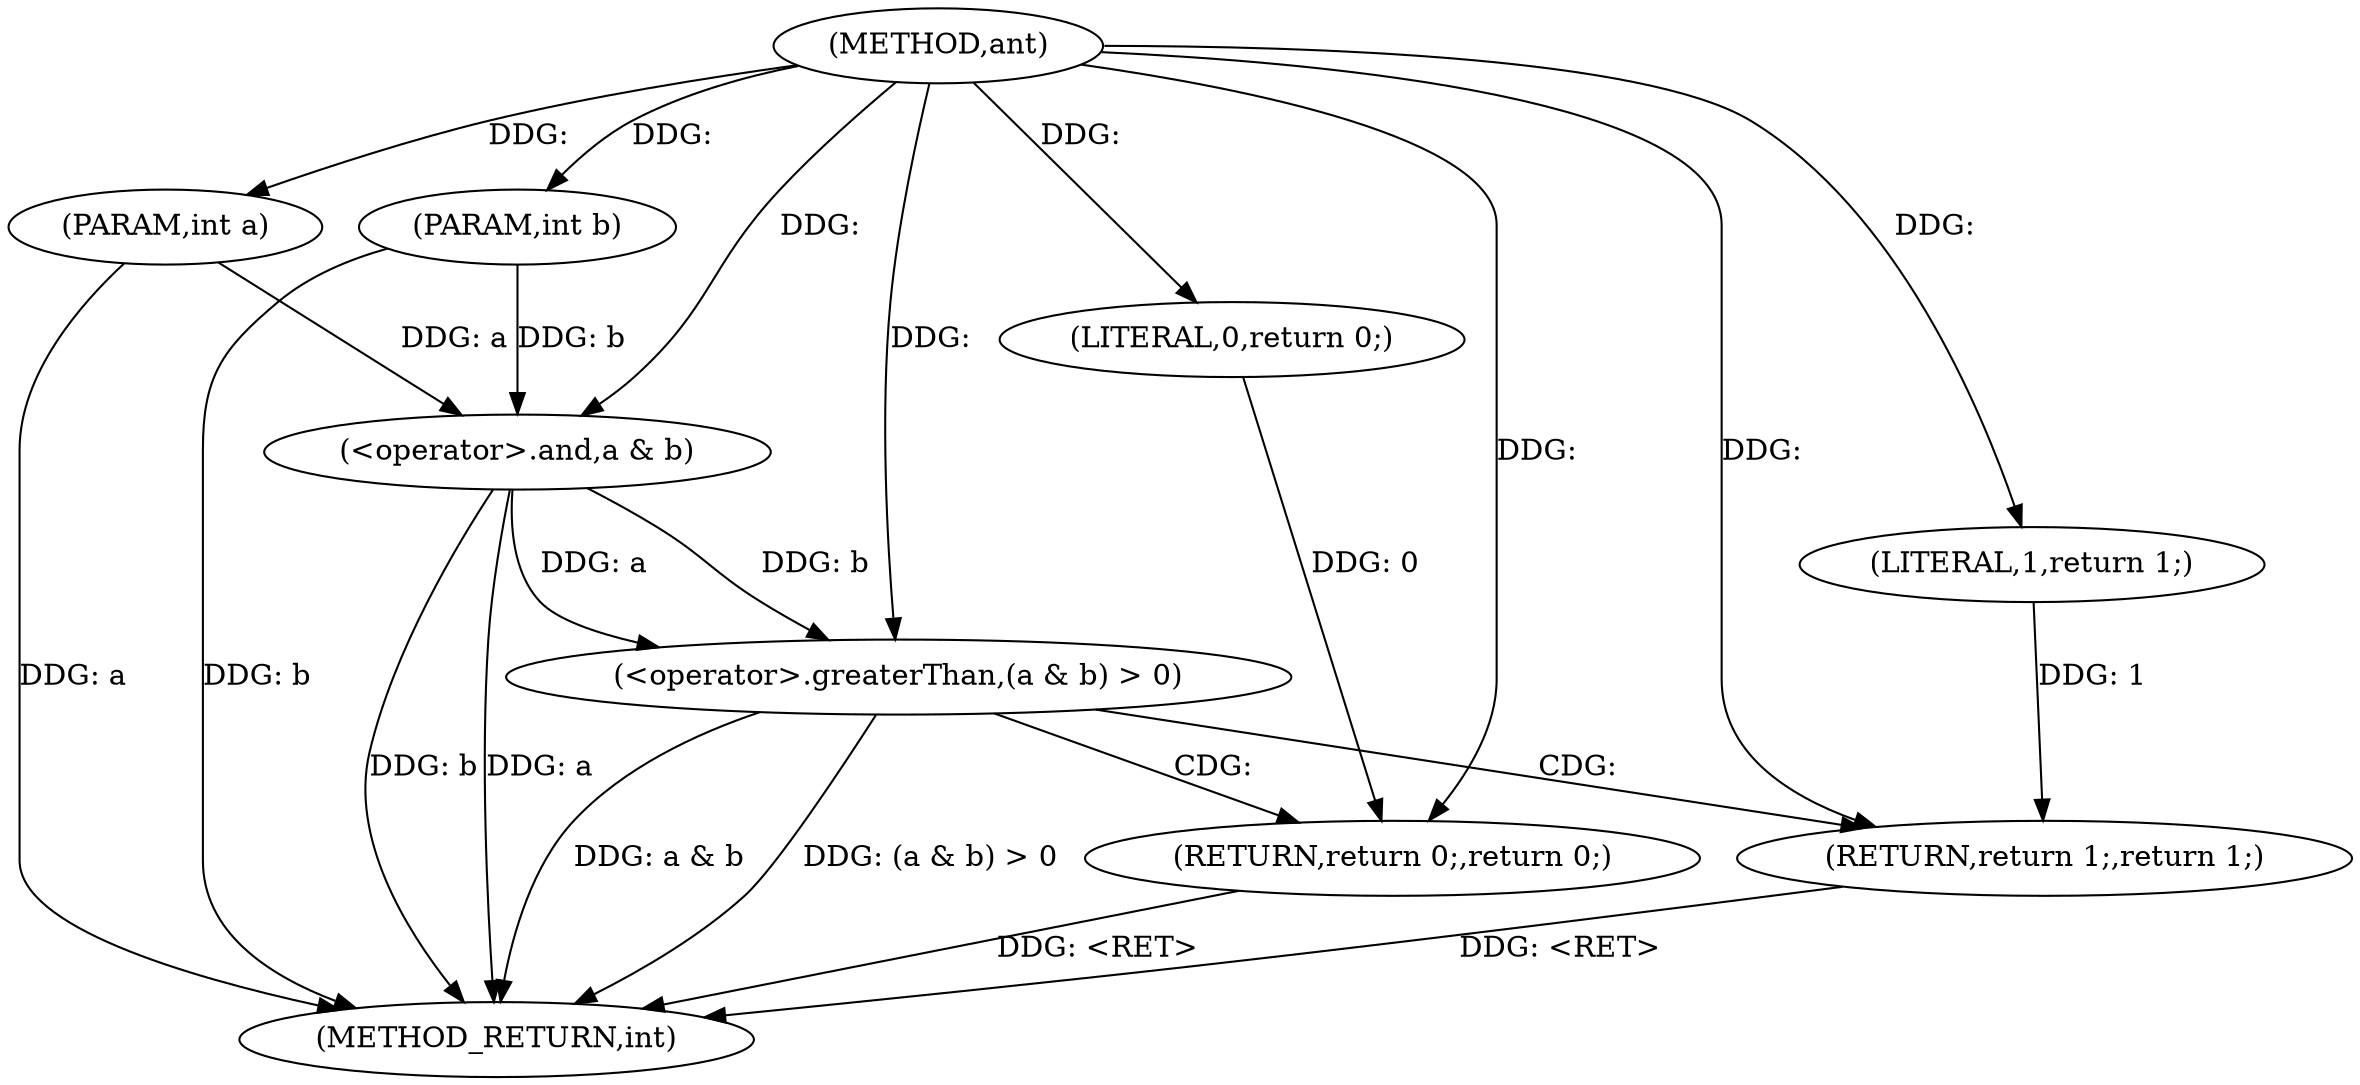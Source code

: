 digraph "ant" {  
"1000102" [label = "(METHOD,ant)" ]
"1000116" [label = "(METHOD_RETURN,int)" ]
"1000103" [label = "(PARAM,int a)" ]
"1000104" [label = "(PARAM,int b)" ]
"1000114" [label = "(RETURN,return 0;,return 0;)" ]
"1000107" [label = "(<operator>.greaterThan,(a & b) > 0)" ]
"1000112" [label = "(RETURN,return 1;,return 1;)" ]
"1000115" [label = "(LITERAL,0,return 0;)" ]
"1000113" [label = "(LITERAL,1,return 1;)" ]
"1000108" [label = "(<operator>.and,a & b)" ]
  "1000103" -> "1000116"  [ label = "DDG: a"] 
  "1000104" -> "1000116"  [ label = "DDG: b"] 
  "1000108" -> "1000116"  [ label = "DDG: a"] 
  "1000108" -> "1000116"  [ label = "DDG: b"] 
  "1000107" -> "1000116"  [ label = "DDG: a & b"] 
  "1000107" -> "1000116"  [ label = "DDG: (a & b) > 0"] 
  "1000112" -> "1000116"  [ label = "DDG: <RET>"] 
  "1000114" -> "1000116"  [ label = "DDG: <RET>"] 
  "1000102" -> "1000103"  [ label = "DDG: "] 
  "1000102" -> "1000104"  [ label = "DDG: "] 
  "1000115" -> "1000114"  [ label = "DDG: 0"] 
  "1000102" -> "1000114"  [ label = "DDG: "] 
  "1000113" -> "1000112"  [ label = "DDG: 1"] 
  "1000102" -> "1000112"  [ label = "DDG: "] 
  "1000102" -> "1000115"  [ label = "DDG: "] 
  "1000108" -> "1000107"  [ label = "DDG: b"] 
  "1000108" -> "1000107"  [ label = "DDG: a"] 
  "1000102" -> "1000107"  [ label = "DDG: "] 
  "1000102" -> "1000113"  [ label = "DDG: "] 
  "1000103" -> "1000108"  [ label = "DDG: a"] 
  "1000102" -> "1000108"  [ label = "DDG: "] 
  "1000104" -> "1000108"  [ label = "DDG: b"] 
  "1000107" -> "1000112"  [ label = "CDG: "] 
  "1000107" -> "1000114"  [ label = "CDG: "] 
}
